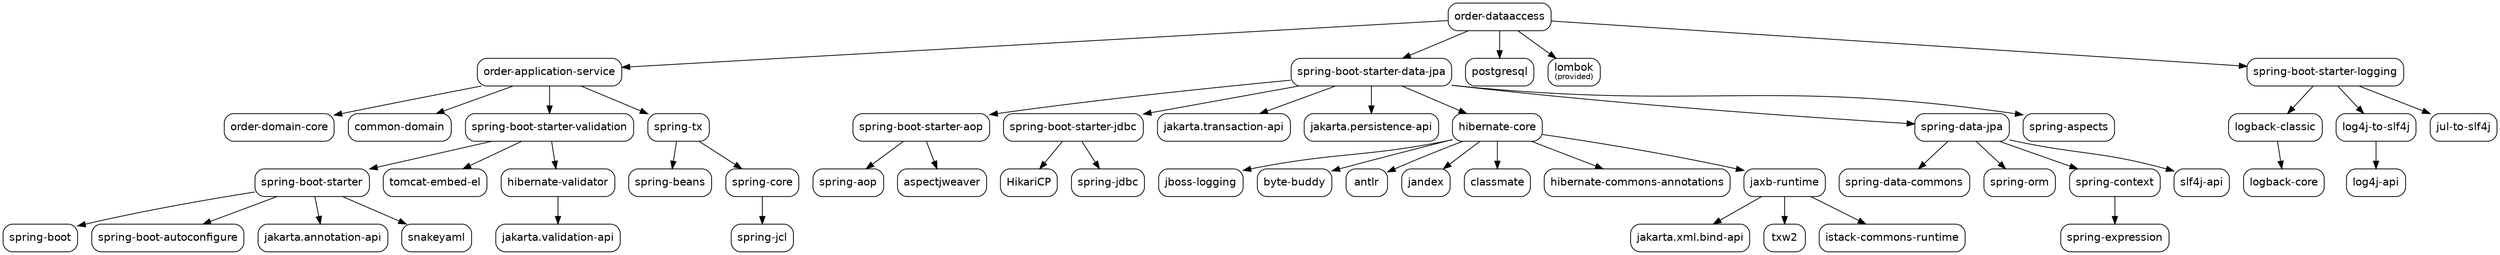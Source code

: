 digraph "order-dataaccess" {
  node [shape="box",style="rounded",fontname="Helvetica",fontsize="14"]
  edge [fontsize="10",fontname="Helvetica"]

  // Node Definitions:
  "com.food-ordering-system:order-application-service:jar"[label=<order-application-service>]
  "com.food-ordering-system:order-domain-core:jar"[label=<order-domain-core>]
  "com.food.ordering.system:common-domain:jar"[label=<common-domain>]
  "org.springframework.boot:spring-boot-starter:jar"[label=<spring-boot-starter>]
  "org.springframework.boot:spring-boot:jar"[label=<spring-boot>]
  "org.springframework.boot:spring-boot-autoconfigure:jar"[label=<spring-boot-autoconfigure>]
  "jakarta.annotation:jakarta.annotation-api:jar"[label=<jakarta.annotation-api>]
  "org.yaml:snakeyaml:jar"[label=<snakeyaml>]
  "org.springframework.boot:spring-boot-starter-validation:jar"[label=<spring-boot-starter-validation>]
  "org.apache.tomcat.embed:tomcat-embed-el:jar"[label=<tomcat-embed-el>]
  "org.hibernate.validator:hibernate-validator:jar"[label=<hibernate-validator>]
  "jakarta.validation:jakarta.validation-api:jar"[label=<jakarta.validation-api>]
  "org.springframework:spring-tx:jar"[label=<spring-tx>]
  "org.springframework:spring-beans:jar"[label=<spring-beans>]
  "org.springframework:spring-core:jar"[label=<spring-core>]
  "org.springframework:spring-jcl:jar"[label=<spring-jcl>]
  "com.food-ordering-system:order-dataaccess:jar"[label=<order-dataaccess>]
  "org.springframework.boot:spring-boot-starter-aop:jar"[label=<spring-boot-starter-aop>]
  "org.springframework:spring-aop:jar"[label=<spring-aop>]
  "org.aspectj:aspectjweaver:jar"[label=<aspectjweaver>]
  "org.springframework.boot:spring-boot-starter-data-jpa:jar"[label=<spring-boot-starter-data-jpa>]
  "org.springframework.boot:spring-boot-starter-jdbc:jar"[label=<spring-boot-starter-jdbc>]
  "com.zaxxer:HikariCP:jar"[label=<HikariCP>]
  "org.springframework:spring-jdbc:jar"[label=<spring-jdbc>]
  "jakarta.transaction:jakarta.transaction-api:jar"[label=<jakarta.transaction-api>]
  "jakarta.persistence:jakarta.persistence-api:jar"[label=<jakarta.persistence-api>]
  "org.hibernate:hibernate-core:jar"[label=<hibernate-core>]
  "org.jboss.logging:jboss-logging:jar"[label=<jboss-logging>]
  "net.bytebuddy:byte-buddy:jar"[label=<byte-buddy>]
  "antlr:antlr:jar"[label=<antlr>]
  "org.jboss:jandex:jar"[label=<jandex>]
  "com.fasterxml:classmate:jar"[label=<classmate>]
  "org.hibernate.common:hibernate-commons-annotations:jar"[label=<hibernate-commons-annotations>]
  "org.glassfish.jaxb:jaxb-runtime:jar"[label=<jaxb-runtime>]
  "jakarta.xml.bind:jakarta.xml.bind-api:jar"[label=<jakarta.xml.bind-api>]
  "org.glassfish.jaxb:txw2:jar"[label=<txw2>]
  "com.sun.istack:istack-commons-runtime:jar"[label=<istack-commons-runtime>]
  "org.springframework.data:spring-data-jpa:jar"[label=<spring-data-jpa>]
  "org.springframework.data:spring-data-commons:jar"[label=<spring-data-commons>]
  "org.springframework:spring-orm:jar"[label=<spring-orm>]
  "org.springframework:spring-context:jar"[label=<spring-context>]
  "org.springframework:spring-expression:jar"[label=<spring-expression>]
  "org.slf4j:slf4j-api:jar"[label=<slf4j-api>]
  "org.springframework:spring-aspects:jar"[label=<spring-aspects>]
  "org.postgresql:postgresql:jar"[label=<postgresql>]
  "org.projectlombok:lombok:jar"[label=<lombok<font point-size="10"><br/>(provided)</font>>]
  "ch.qos.logback:logback-classic:jar"[label=<logback-classic>]
  "ch.qos.logback:logback-core:jar"[label=<logback-core>]
  "org.springframework.boot:spring-boot-starter-logging:jar"[label=<spring-boot-starter-logging>]
  "org.apache.logging.log4j:log4j-to-slf4j:jar"[label=<log4j-to-slf4j>]
  "org.apache.logging.log4j:log4j-api:jar"[label=<log4j-api>]
  "org.slf4j:jul-to-slf4j:jar"[label=<jul-to-slf4j>]

  // Edge Definitions:
  "com.food-ordering-system:order-application-service:jar" -> "com.food-ordering-system:order-domain-core:jar"
  "com.food-ordering-system:order-application-service:jar" -> "com.food.ordering.system:common-domain:jar"
  "org.springframework.boot:spring-boot-starter:jar" -> "org.springframework.boot:spring-boot:jar"
  "org.springframework.boot:spring-boot-starter:jar" -> "org.springframework.boot:spring-boot-autoconfigure:jar"
  "org.springframework.boot:spring-boot-starter:jar" -> "jakarta.annotation:jakarta.annotation-api:jar"
  "org.springframework.boot:spring-boot-starter:jar" -> "org.yaml:snakeyaml:jar"
  "org.springframework.boot:spring-boot-starter-validation:jar" -> "org.springframework.boot:spring-boot-starter:jar"
  "org.springframework.boot:spring-boot-starter-validation:jar" -> "org.apache.tomcat.embed:tomcat-embed-el:jar"
  "org.hibernate.validator:hibernate-validator:jar" -> "jakarta.validation:jakarta.validation-api:jar"
  "org.springframework.boot:spring-boot-starter-validation:jar" -> "org.hibernate.validator:hibernate-validator:jar"
  "com.food-ordering-system:order-application-service:jar" -> "org.springframework.boot:spring-boot-starter-validation:jar"
  "org.springframework:spring-tx:jar" -> "org.springframework:spring-beans:jar"
  "org.springframework:spring-core:jar" -> "org.springframework:spring-jcl:jar"
  "org.springframework:spring-tx:jar" -> "org.springframework:spring-core:jar"
  "com.food-ordering-system:order-application-service:jar" -> "org.springframework:spring-tx:jar"
  "com.food-ordering-system:order-dataaccess:jar" -> "com.food-ordering-system:order-application-service:jar"
  "org.springframework.boot:spring-boot-starter-aop:jar" -> "org.springframework:spring-aop:jar"
  "org.springframework.boot:spring-boot-starter-aop:jar" -> "org.aspectj:aspectjweaver:jar"
  "org.springframework.boot:spring-boot-starter-data-jpa:jar" -> "org.springframework.boot:spring-boot-starter-aop:jar"
  "org.springframework.boot:spring-boot-starter-jdbc:jar" -> "com.zaxxer:HikariCP:jar"
  "org.springframework.boot:spring-boot-starter-jdbc:jar" -> "org.springframework:spring-jdbc:jar"
  "org.springframework.boot:spring-boot-starter-data-jpa:jar" -> "org.springframework.boot:spring-boot-starter-jdbc:jar"
  "org.springframework.boot:spring-boot-starter-data-jpa:jar" -> "jakarta.transaction:jakarta.transaction-api:jar"
  "org.springframework.boot:spring-boot-starter-data-jpa:jar" -> "jakarta.persistence:jakarta.persistence-api:jar"
  "org.hibernate:hibernate-core:jar" -> "org.jboss.logging:jboss-logging:jar"
  "org.hibernate:hibernate-core:jar" -> "net.bytebuddy:byte-buddy:jar"
  "org.hibernate:hibernate-core:jar" -> "antlr:antlr:jar"
  "org.hibernate:hibernate-core:jar" -> "org.jboss:jandex:jar"
  "org.hibernate:hibernate-core:jar" -> "com.fasterxml:classmate:jar"
  "org.hibernate:hibernate-core:jar" -> "org.hibernate.common:hibernate-commons-annotations:jar"
  "org.glassfish.jaxb:jaxb-runtime:jar" -> "jakarta.xml.bind:jakarta.xml.bind-api:jar"
  "org.glassfish.jaxb:jaxb-runtime:jar" -> "org.glassfish.jaxb:txw2:jar"
  "org.glassfish.jaxb:jaxb-runtime:jar" -> "com.sun.istack:istack-commons-runtime:jar"
  "org.hibernate:hibernate-core:jar" -> "org.glassfish.jaxb:jaxb-runtime:jar"
  "org.springframework.boot:spring-boot-starter-data-jpa:jar" -> "org.hibernate:hibernate-core:jar"
  "org.springframework.data:spring-data-jpa:jar" -> "org.springframework.data:spring-data-commons:jar"
  "org.springframework.data:spring-data-jpa:jar" -> "org.springframework:spring-orm:jar"
  "org.springframework:spring-context:jar" -> "org.springframework:spring-expression:jar"
  "org.springframework.data:spring-data-jpa:jar" -> "org.springframework:spring-context:jar"
  "org.springframework.data:spring-data-jpa:jar" -> "org.slf4j:slf4j-api:jar"
  "org.springframework.boot:spring-boot-starter-data-jpa:jar" -> "org.springframework.data:spring-data-jpa:jar"
  "org.springframework.boot:spring-boot-starter-data-jpa:jar" -> "org.springframework:spring-aspects:jar"
  "com.food-ordering-system:order-dataaccess:jar" -> "org.springframework.boot:spring-boot-starter-data-jpa:jar"
  "com.food-ordering-system:order-dataaccess:jar" -> "org.postgresql:postgresql:jar"
  "com.food-ordering-system:order-dataaccess:jar" -> "org.projectlombok:lombok:jar"
  "ch.qos.logback:logback-classic:jar" -> "ch.qos.logback:logback-core:jar"
  "org.springframework.boot:spring-boot-starter-logging:jar" -> "ch.qos.logback:logback-classic:jar"
  "org.apache.logging.log4j:log4j-to-slf4j:jar" -> "org.apache.logging.log4j:log4j-api:jar"
  "org.springframework.boot:spring-boot-starter-logging:jar" -> "org.apache.logging.log4j:log4j-to-slf4j:jar"
  "org.springframework.boot:spring-boot-starter-logging:jar" -> "org.slf4j:jul-to-slf4j:jar"
  "com.food-ordering-system:order-dataaccess:jar" -> "org.springframework.boot:spring-boot-starter-logging:jar"
}